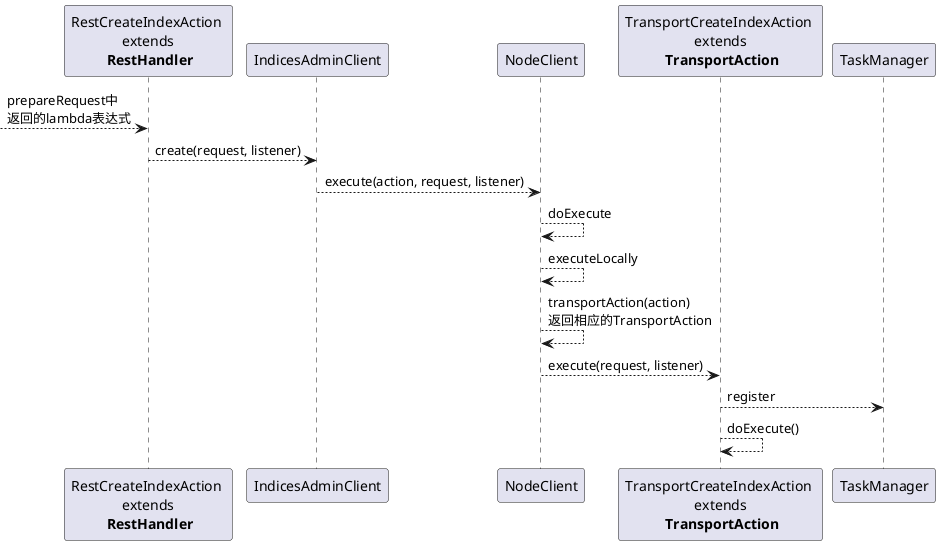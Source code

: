 @startuml
participant "RestCreateIndexAction \n extends \n <b>RestHandler</b>" as RestCreateIndexAction
participant IndicesAdminClient
participant NodeClient
participant "TransportCreateIndexAction \n extends \n <b>TransportAction</b>" as  TransportCreateIndexAction

--> RestCreateIndexAction : prepareRequest中\n返回的lambda表达式
RestCreateIndexAction --> IndicesAdminClient : create(request, listener)
IndicesAdminClient --> NodeClient : execute(action, request, listener)
NodeClient --> NodeClient : doExecute
NodeClient --> NodeClient : executeLocally
NodeClient --> NodeClient : transportAction(action)\n返回相应的TransportAction
NodeClient --> TransportCreateIndexAction : execute(request, listener)
TransportCreateIndexAction --> TaskManager : register
TransportCreateIndexAction --> TransportCreateIndexAction : doExecute()
@enduml